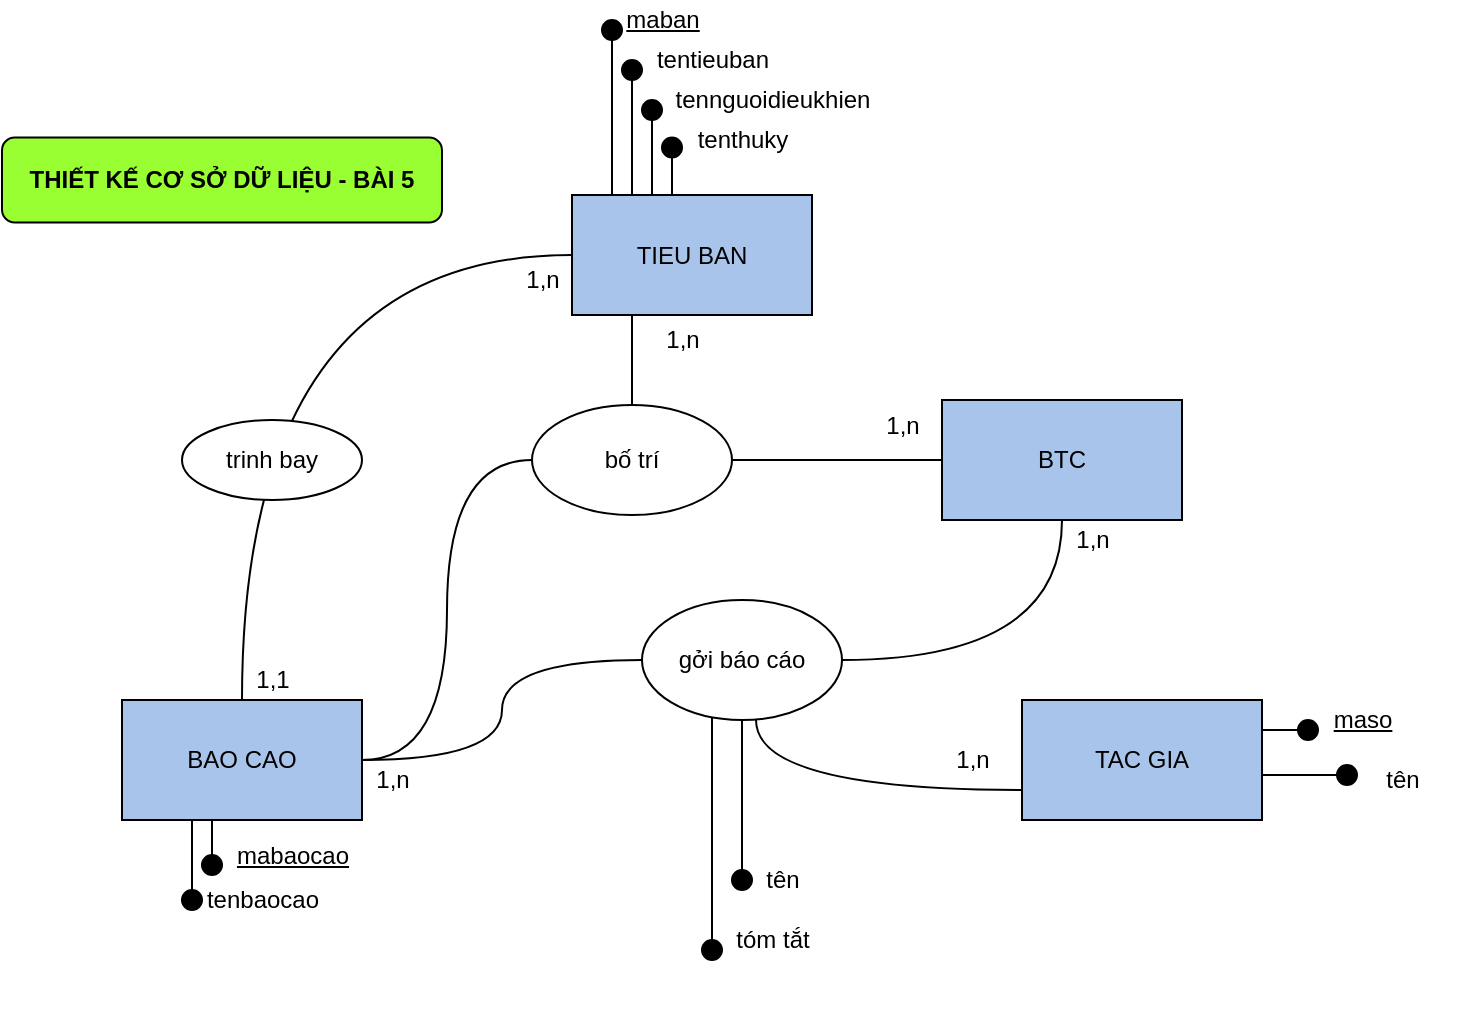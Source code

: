 <mxfile version="13.7.3" type="github"><diagram name="Page-1" id="ad52d381-51e7-2e0d-a935-2d0ddd2fd229"><mxGraphModel dx="1108" dy="462" grid="1" gridSize="10" guides="1" tooltips="1" connect="1" arrows="1" fold="1" page="1" pageScale="1" pageWidth="1100" pageHeight="850" background="#ffffff" math="0" shadow="0"><root><mxCell id="0"/><mxCell id="1" parent="0"/><mxCell id="BrLs65ub0YLVyG8bBbQH-52" value="1,1" style="text;html=1;align=center;verticalAlign=middle;resizable=0;points=[];autosize=1;" parent="1" vertex="1"><mxGeometry x="330" y="380" width="30" height="20" as="geometry"/></mxCell><mxCell id="BrLs65ub0YLVyG8bBbQH-57" value="1,n" style="text;html=1;align=center;verticalAlign=middle;resizable=0;points=[];autosize=1;" parent="1" vertex="1"><mxGeometry x="465" y="180" width="30" height="20" as="geometry"/></mxCell><mxCell id="BrLs65ub0YLVyG8bBbQH-66" value="&lt;b&gt;THIẾT KẾ CƠ SỞ DỮ LIỆU - BÀI 5&lt;/b&gt;" style="rounded=1;whiteSpace=wrap;html=1;fillColor=#99FF33;" parent="1" vertex="1"><mxGeometry x="210" y="118.75" width="220" height="42.5" as="geometry"/></mxCell><mxCell id="hIdKty-8ybbs_IazU0o6-17" value="" style="verticalLabelPosition=bottom;shadow=0;dashed=0;align=center;html=1;verticalAlign=top;shape=mxgraph.electrical.transmission.testPoint;rotation=0;" parent="1" vertex="1"><mxGeometry x="520" y="80" width="10" height="110" as="geometry"/></mxCell><mxCell id="hIdKty-8ybbs_IazU0o6-18" value="" style="verticalLabelPosition=bottom;shadow=0;dashed=0;align=center;html=1;verticalAlign=top;shape=mxgraph.electrical.transmission.testPoint;rotation=0;" parent="1" vertex="1"><mxGeometry x="530" y="100" width="10" height="107.5" as="geometry"/></mxCell><mxCell id="hIdKty-8ybbs_IazU0o6-22" value="tentieuban" style="text;html=1;align=center;verticalAlign=middle;resizable=0;points=[];autosize=1;" parent="1" vertex="1"><mxGeometry x="530" y="70" width="70" height="20" as="geometry"/></mxCell><mxCell id="hIdKty-8ybbs_IazU0o6-23" value="tennguoidieukhien" style="text;html=1;align=center;verticalAlign=middle;resizable=0;points=[];autosize=1;" parent="1" vertex="1"><mxGeometry x="540" y="90" width="110" height="20" as="geometry"/></mxCell><mxCell id="hIdKty-8ybbs_IazU0o6-24" value="" style="verticalLabelPosition=bottom;shadow=0;dashed=0;align=center;html=1;verticalAlign=top;shape=mxgraph.electrical.transmission.testPoint;rotation=0;" parent="1" vertex="1"><mxGeometry x="540" y="118.75" width="10" height="81.25" as="geometry"/></mxCell><mxCell id="hIdKty-8ybbs_IazU0o6-25" value="tenthuky" style="text;html=1;align=center;verticalAlign=middle;resizable=0;points=[];autosize=1;" parent="1" vertex="1"><mxGeometry x="550" y="110" width="60" height="20" as="geometry"/></mxCell><mxCell id="hIdKty-8ybbs_IazU0o6-49" value="" style="endArrow=none;html=1;edgeStyle=orthogonalEdgeStyle;curved=1;exitX=0.5;exitY=0;exitDx=0;exitDy=0;entryX=0;entryY=0.5;entryDx=0;entryDy=0;" parent="1" source="BrLs65ub0YLVyG8bBbQH-2" target="BrLs65ub0YLVyG8bBbQH-1" edge="1"><mxGeometry width="50" height="50" relative="1" as="geometry"><mxPoint x="350" y="295" as="sourcePoint"/><mxPoint x="400" y="245" as="targetPoint"/></mxGeometry></mxCell><mxCell id="hIdKty-8ybbs_IazU0o6-69" value="" style="group;rotation=-90;" parent="1" vertex="1" connectable="0"><mxGeometry x="840" y="355" width="50" height="160" as="geometry"/></mxCell><mxCell id="hIdKty-8ybbs_IazU0o6-68" value="" style="verticalLabelPosition=bottom;shadow=0;dashed=0;align=center;html=1;verticalAlign=top;shape=mxgraph.electrical.transmission.testPoint;rotation=-270;" parent="hIdKty-8ybbs_IazU0o6-69" vertex="1"><mxGeometry x="-7" y="30" width="10" height="60" as="geometry"/></mxCell><mxCell id="hIdKty-8ybbs_IazU0o6-67" value="" style="verticalLabelPosition=bottom;shadow=0;dashed=0;align=center;html=1;verticalAlign=top;shape=mxgraph.electrical.transmission.testPoint;rotation=-270;" parent="hIdKty-8ybbs_IazU0o6-69" vertex="1"><mxGeometry y="40" width="10" height="85" as="geometry"/></mxCell><mxCell id="BrLs65ub0YLVyG8bBbQH-12" value="TAC GIA" style="rounded=0;whiteSpace=wrap;html=1;fillColor=#A9C4EB;" parent="1" vertex="1"><mxGeometry x="720" y="400" width="120" height="60" as="geometry"/></mxCell><mxCell id="BrLs65ub0YLVyG8bBbQH-36" value="trinh bay" style="ellipse;whiteSpace=wrap;html=1;" parent="1" vertex="1"><mxGeometry x="300" y="260" width="90" height="40" as="geometry"/></mxCell><mxCell id="XQOIdNuQkJMnyYz4G6fD-1" value="BTC" style="rounded=0;whiteSpace=wrap;html=1;fillColor=#A9C4EB;" vertex="1" parent="1"><mxGeometry x="680" y="250" width="120" height="60" as="geometry"/></mxCell><mxCell id="XQOIdNuQkJMnyYz4G6fD-3" value="" style="endArrow=none;html=1;edgeStyle=orthogonalEdgeStyle;curved=1;entryX=0;entryY=0.75;entryDx=0;entryDy=0;exitX=0.57;exitY=1;exitDx=0;exitDy=0;exitPerimeter=0;" edge="1" parent="1" source="XQOIdNuQkJMnyYz4G6fD-8" target="BrLs65ub0YLVyG8bBbQH-12"><mxGeometry width="50" height="50" relative="1" as="geometry"><mxPoint x="560" y="510" as="sourcePoint"/><mxPoint x="680" y="495" as="targetPoint"/></mxGeometry></mxCell><mxCell id="XQOIdNuQkJMnyYz4G6fD-4" value="" style="group" vertex="1" connectable="0" parent="1"><mxGeometry x="270" y="405" width="50" height="160" as="geometry"/></mxCell><mxCell id="hIdKty-8ybbs_IazU0o6-62" value="" style="verticalLabelPosition=bottom;shadow=0;dashed=0;align=center;html=1;verticalAlign=top;shape=mxgraph.electrical.transmission.testPoint;rotation=-180;" parent="XQOIdNuQkJMnyYz4G6fD-4" vertex="1"><mxGeometry x="30" y="15" width="10" height="85" as="geometry"/></mxCell><mxCell id="hIdKty-8ybbs_IazU0o6-63" value="" style="verticalLabelPosition=bottom;shadow=0;dashed=0;align=center;html=1;verticalAlign=top;shape=mxgraph.electrical.transmission.testPoint;rotation=-180;" parent="XQOIdNuQkJMnyYz4G6fD-4" vertex="1"><mxGeometry x="40" y="22.5" width="10" height="60" as="geometry"/></mxCell><mxCell id="BrLs65ub0YLVyG8bBbQH-2" value="BAO CAO" style="rounded=0;whiteSpace=wrap;html=1;fillColor=#A9C4EB;" parent="1" vertex="1"><mxGeometry x="270" y="400" width="120" height="60" as="geometry"/></mxCell><mxCell id="XQOIdNuQkJMnyYz4G6fD-5" value="" style="endArrow=none;html=1;edgeStyle=orthogonalEdgeStyle;curved=1;entryX=1;entryY=0.5;entryDx=0;entryDy=0;exitX=0;exitY=0.5;exitDx=0;exitDy=0;" edge="1" parent="1" source="XQOIdNuQkJMnyYz4G6fD-1" target="BrLs65ub0YLVyG8bBbQH-43"><mxGeometry width="50" height="50" relative="1" as="geometry"><mxPoint x="520" y="410" as="sourcePoint"/><mxPoint x="570" y="360" as="targetPoint"/></mxGeometry></mxCell><mxCell id="BrLs65ub0YLVyG8bBbQH-43" value="bố trí" style="ellipse;whiteSpace=wrap;html=1;" parent="1" vertex="1"><mxGeometry x="475" y="252.5" width="100" height="55" as="geometry"/></mxCell><mxCell id="XQOIdNuQkJMnyYz4G6fD-6" value="" style="endArrow=none;html=1;edgeStyle=orthogonalEdgeStyle;curved=1;entryX=0;entryY=0.5;entryDx=0;entryDy=0;exitX=1;exitY=0.5;exitDx=0;exitDy=0;" edge="1" parent="1" source="BrLs65ub0YLVyG8bBbQH-2" target="BrLs65ub0YLVyG8bBbQH-43"><mxGeometry width="50" height="50" relative="1" as="geometry"><mxPoint x="410" y="445" as="sourcePoint"/><mxPoint x="460" y="395" as="targetPoint"/></mxGeometry></mxCell><mxCell id="XQOIdNuQkJMnyYz4G6fD-7" value="" style="endArrow=none;html=1;entryX=0.25;entryY=1;entryDx=0;entryDy=0;exitX=0.5;exitY=0;exitDx=0;exitDy=0;" edge="1" parent="1" source="BrLs65ub0YLVyG8bBbQH-43" target="BrLs65ub0YLVyG8bBbQH-1"><mxGeometry width="50" height="50" relative="1" as="geometry"><mxPoint x="520" y="360" as="sourcePoint"/><mxPoint x="570" y="310" as="targetPoint"/></mxGeometry></mxCell><mxCell id="XQOIdNuQkJMnyYz4G6fD-9" value="" style="endArrow=none;html=1;edgeStyle=orthogonalEdgeStyle;curved=1;entryX=0;entryY=0.5;entryDx=0;entryDy=0;exitX=1;exitY=0.5;exitDx=0;exitDy=0;" edge="1" parent="1" source="BrLs65ub0YLVyG8bBbQH-2" target="XQOIdNuQkJMnyYz4G6fD-8"><mxGeometry width="50" height="50" relative="1" as="geometry"><mxPoint x="480" y="480" as="sourcePoint"/><mxPoint x="530" y="430" as="targetPoint"/></mxGeometry></mxCell><mxCell id="XQOIdNuQkJMnyYz4G6fD-11" value="" style="endArrow=none;html=1;edgeStyle=orthogonalEdgeStyle;curved=1;entryX=0.5;entryY=1;entryDx=0;entryDy=0;exitX=1;exitY=0.5;exitDx=0;exitDy=0;" edge="1" parent="1" source="XQOIdNuQkJMnyYz4G6fD-8" target="XQOIdNuQkJMnyYz4G6fD-1"><mxGeometry width="50" height="50" relative="1" as="geometry"><mxPoint x="520" y="360" as="sourcePoint"/><mxPoint x="570" y="310" as="targetPoint"/></mxGeometry></mxCell><mxCell id="XQOIdNuQkJMnyYz4G6fD-12" value="" style="verticalLabelPosition=bottom;shadow=0;dashed=0;align=center;html=1;verticalAlign=top;shape=mxgraph.electrical.transmission.testPoint;rotation=-180;" vertex="1" parent="1"><mxGeometry x="575" y="355" width="10" height="140" as="geometry"/></mxCell><mxCell id="XQOIdNuQkJMnyYz4G6fD-13" value="" style="verticalLabelPosition=bottom;shadow=0;dashed=0;align=center;html=1;verticalAlign=top;shape=mxgraph.electrical.transmission.testPoint;rotation=-180;" vertex="1" parent="1"><mxGeometry x="560" y="390" width="10" height="140" as="geometry"/></mxCell><mxCell id="XQOIdNuQkJMnyYz4G6fD-8" value="gởi báo cáo" style="ellipse;whiteSpace=wrap;html=1;" vertex="1" parent="1"><mxGeometry x="530" y="350" width="100" height="60" as="geometry"/></mxCell><mxCell id="XQOIdNuQkJMnyYz4G6fD-14" value="tên" style="text;html=1;align=center;verticalAlign=middle;resizable=0;points=[];autosize=1;" vertex="1" parent="1"><mxGeometry x="585" y="480" width="30" height="20" as="geometry"/></mxCell><mxCell id="XQOIdNuQkJMnyYz4G6fD-15" value="tóm tắt" style="text;html=1;align=center;verticalAlign=middle;resizable=0;points=[];autosize=1;" vertex="1" parent="1"><mxGeometry x="570" y="510" width="50" height="20" as="geometry"/></mxCell><mxCell id="XQOIdNuQkJMnyYz4G6fD-16" value="" style="verticalLabelPosition=bottom;shadow=0;dashed=0;align=center;html=1;verticalAlign=top;shape=mxgraph.electrical.transmission.testPoint;rotation=0;" vertex="1" parent="1"><mxGeometry x="510" y="60" width="10" height="140" as="geometry"/></mxCell><mxCell id="BrLs65ub0YLVyG8bBbQH-1" value="TIEU BAN" style="rounded=0;whiteSpace=wrap;html=1;fillColor=#A9C4EB;" parent="1" vertex="1"><mxGeometry x="495" y="147.5" width="120" height="60" as="geometry"/></mxCell><mxCell id="XQOIdNuQkJMnyYz4G6fD-17" value="&lt;u&gt;maban&lt;/u&gt;" style="text;html=1;align=center;verticalAlign=middle;resizable=0;points=[];autosize=1;" vertex="1" parent="1"><mxGeometry x="515" y="50" width="50" height="20" as="geometry"/></mxCell><mxCell id="XQOIdNuQkJMnyYz4G6fD-18" value="&lt;u&gt;mabaocao&lt;/u&gt;" style="text;html=1;align=center;verticalAlign=middle;resizable=0;points=[];autosize=1;" vertex="1" parent="1"><mxGeometry x="320" y="467.5" width="70" height="20" as="geometry"/></mxCell><mxCell id="XQOIdNuQkJMnyYz4G6fD-19" value="tenbaocao" style="text;html=1;align=center;verticalAlign=middle;resizable=0;points=[];autosize=1;" vertex="1" parent="1"><mxGeometry x="305" y="490" width="70" height="20" as="geometry"/></mxCell><mxCell id="XQOIdNuQkJMnyYz4G6fD-20" value="&lt;u&gt;maso&lt;/u&gt;" style="text;html=1;align=center;verticalAlign=middle;resizable=0;points=[];autosize=1;" vertex="1" parent="1"><mxGeometry x="870" y="400" width="40" height="20" as="geometry"/></mxCell><mxCell id="XQOIdNuQkJMnyYz4G6fD-21" value="tên" style="text;html=1;align=center;verticalAlign=middle;resizable=0;points=[];autosize=1;" vertex="1" parent="1"><mxGeometry x="895" y="430" width="30" height="20" as="geometry"/></mxCell><mxCell id="XQOIdNuQkJMnyYz4G6fD-23" value="1,n" style="text;html=1;align=center;verticalAlign=middle;resizable=0;points=[];autosize=1;" vertex="1" parent="1"><mxGeometry x="680" y="420" width="30" height="20" as="geometry"/></mxCell><mxCell id="XQOIdNuQkJMnyYz4G6fD-25" value="1,n" style="text;html=1;align=center;verticalAlign=middle;resizable=0;points=[];autosize=1;" vertex="1" parent="1"><mxGeometry x="390" y="430" width="30" height="20" as="geometry"/></mxCell><mxCell id="XQOIdNuQkJMnyYz4G6fD-26" value="1,n" style="text;html=1;align=center;verticalAlign=middle;resizable=0;points=[];autosize=1;" vertex="1" parent="1"><mxGeometry x="535" y="210" width="30" height="20" as="geometry"/></mxCell><mxCell id="XQOIdNuQkJMnyYz4G6fD-27" value="1,n" style="text;html=1;align=center;verticalAlign=middle;resizable=0;points=[];autosize=1;" vertex="1" parent="1"><mxGeometry x="740" y="310" width="30" height="20" as="geometry"/></mxCell><mxCell id="XQOIdNuQkJMnyYz4G6fD-28" value="1,n" style="text;html=1;align=center;verticalAlign=middle;resizable=0;points=[];autosize=1;" vertex="1" parent="1"><mxGeometry x="645" y="252.5" width="30" height="20" as="geometry"/></mxCell></root></mxGraphModel></diagram></mxfile>